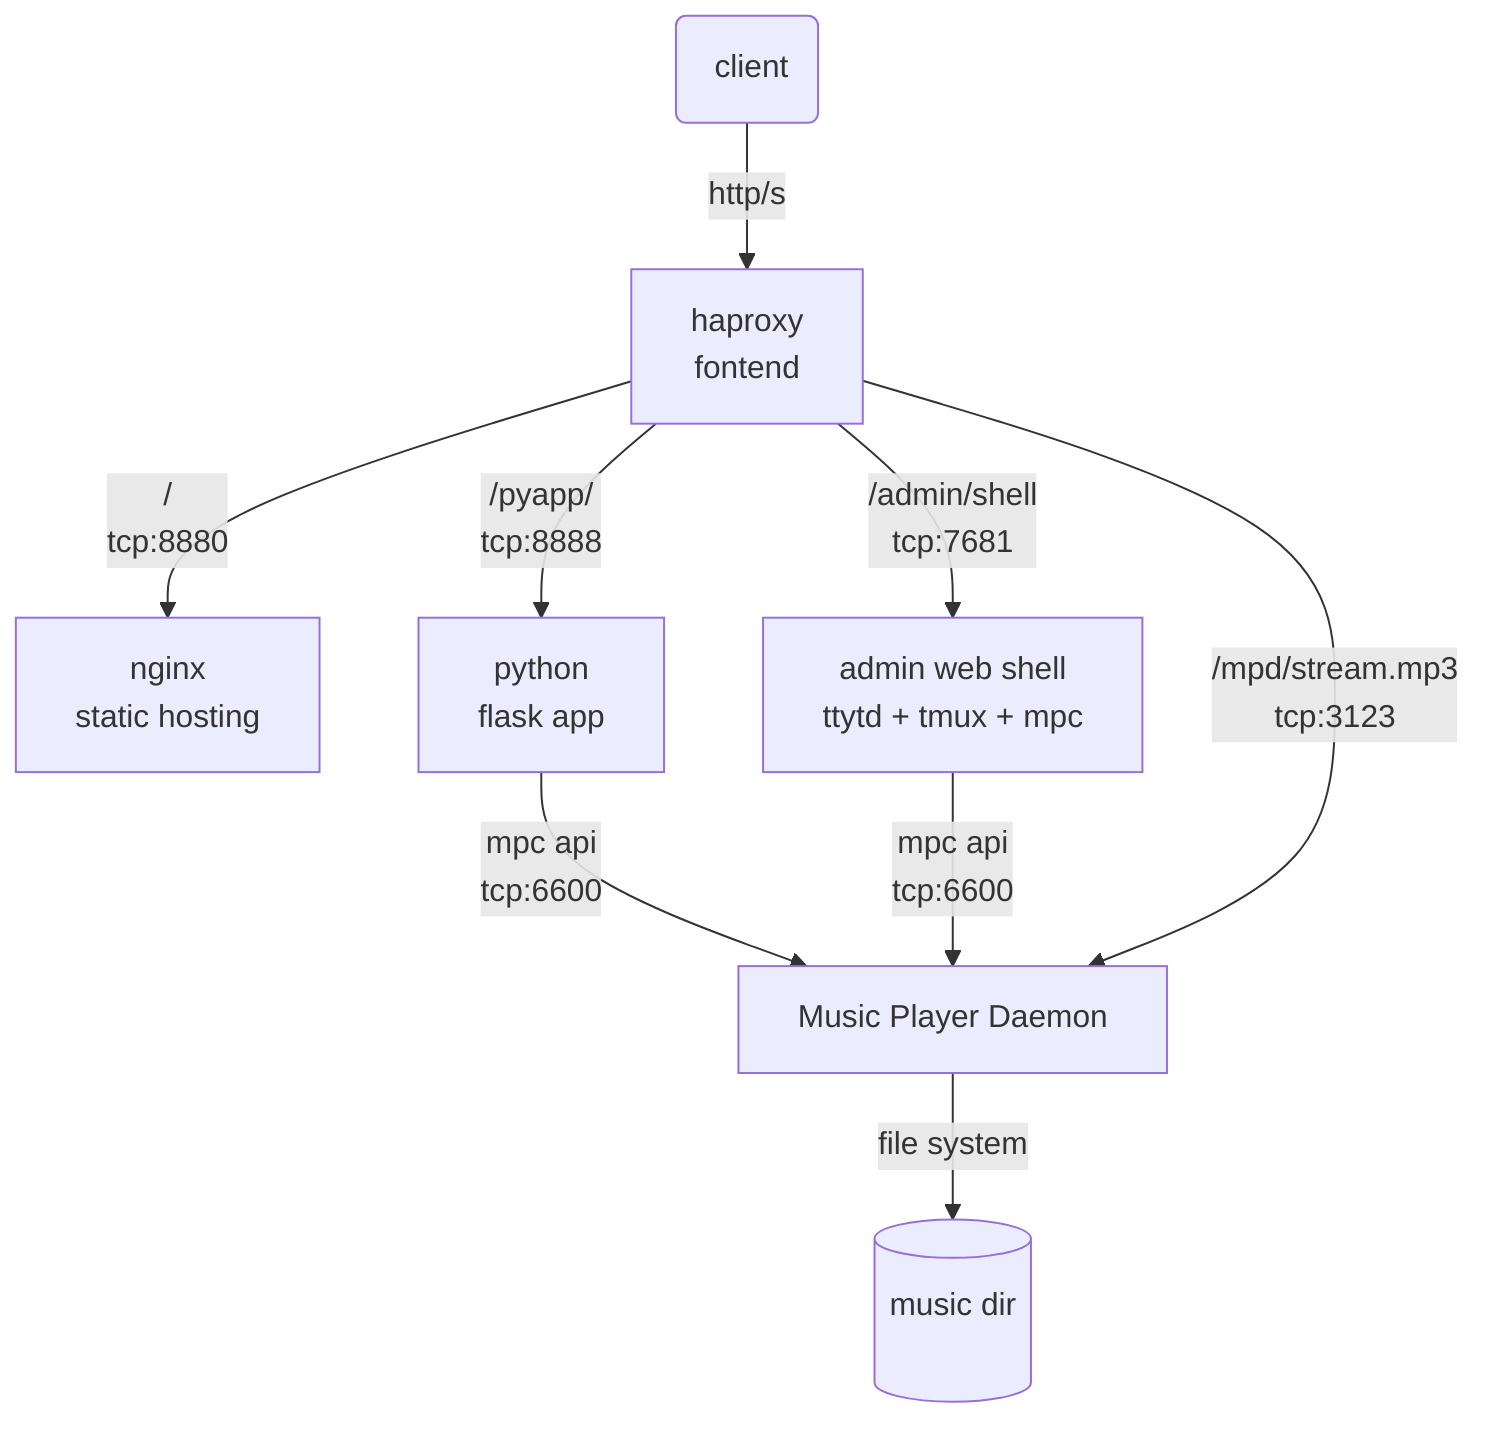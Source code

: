 graph TD
    A(fa:fa-user-o client) -->|http/s| C[haproxy<br>fontend]
    C -->|/<br>tcp:8880| D[nginx<br>static hosting]
    C -->|/pyapp/<br>tcp:8888| E[python<br>flask app]
    E -->|mpc api<br>tcp:6600| G
    C -->|/admin/shell<br>tcp:7681| F[admin web shell<br>ttytd + tmux + mpc]
    F -->|mpc api<br>tcp:6600| G
    C -->|/mpd/stream.mp3<br>tcp:3123| G[Music Player Daemon]
    G -->|file system|J[(music dir<br>fa:fa-file-audio-o fa:fa-file-audio-o fa:fa-file-audio-o)]